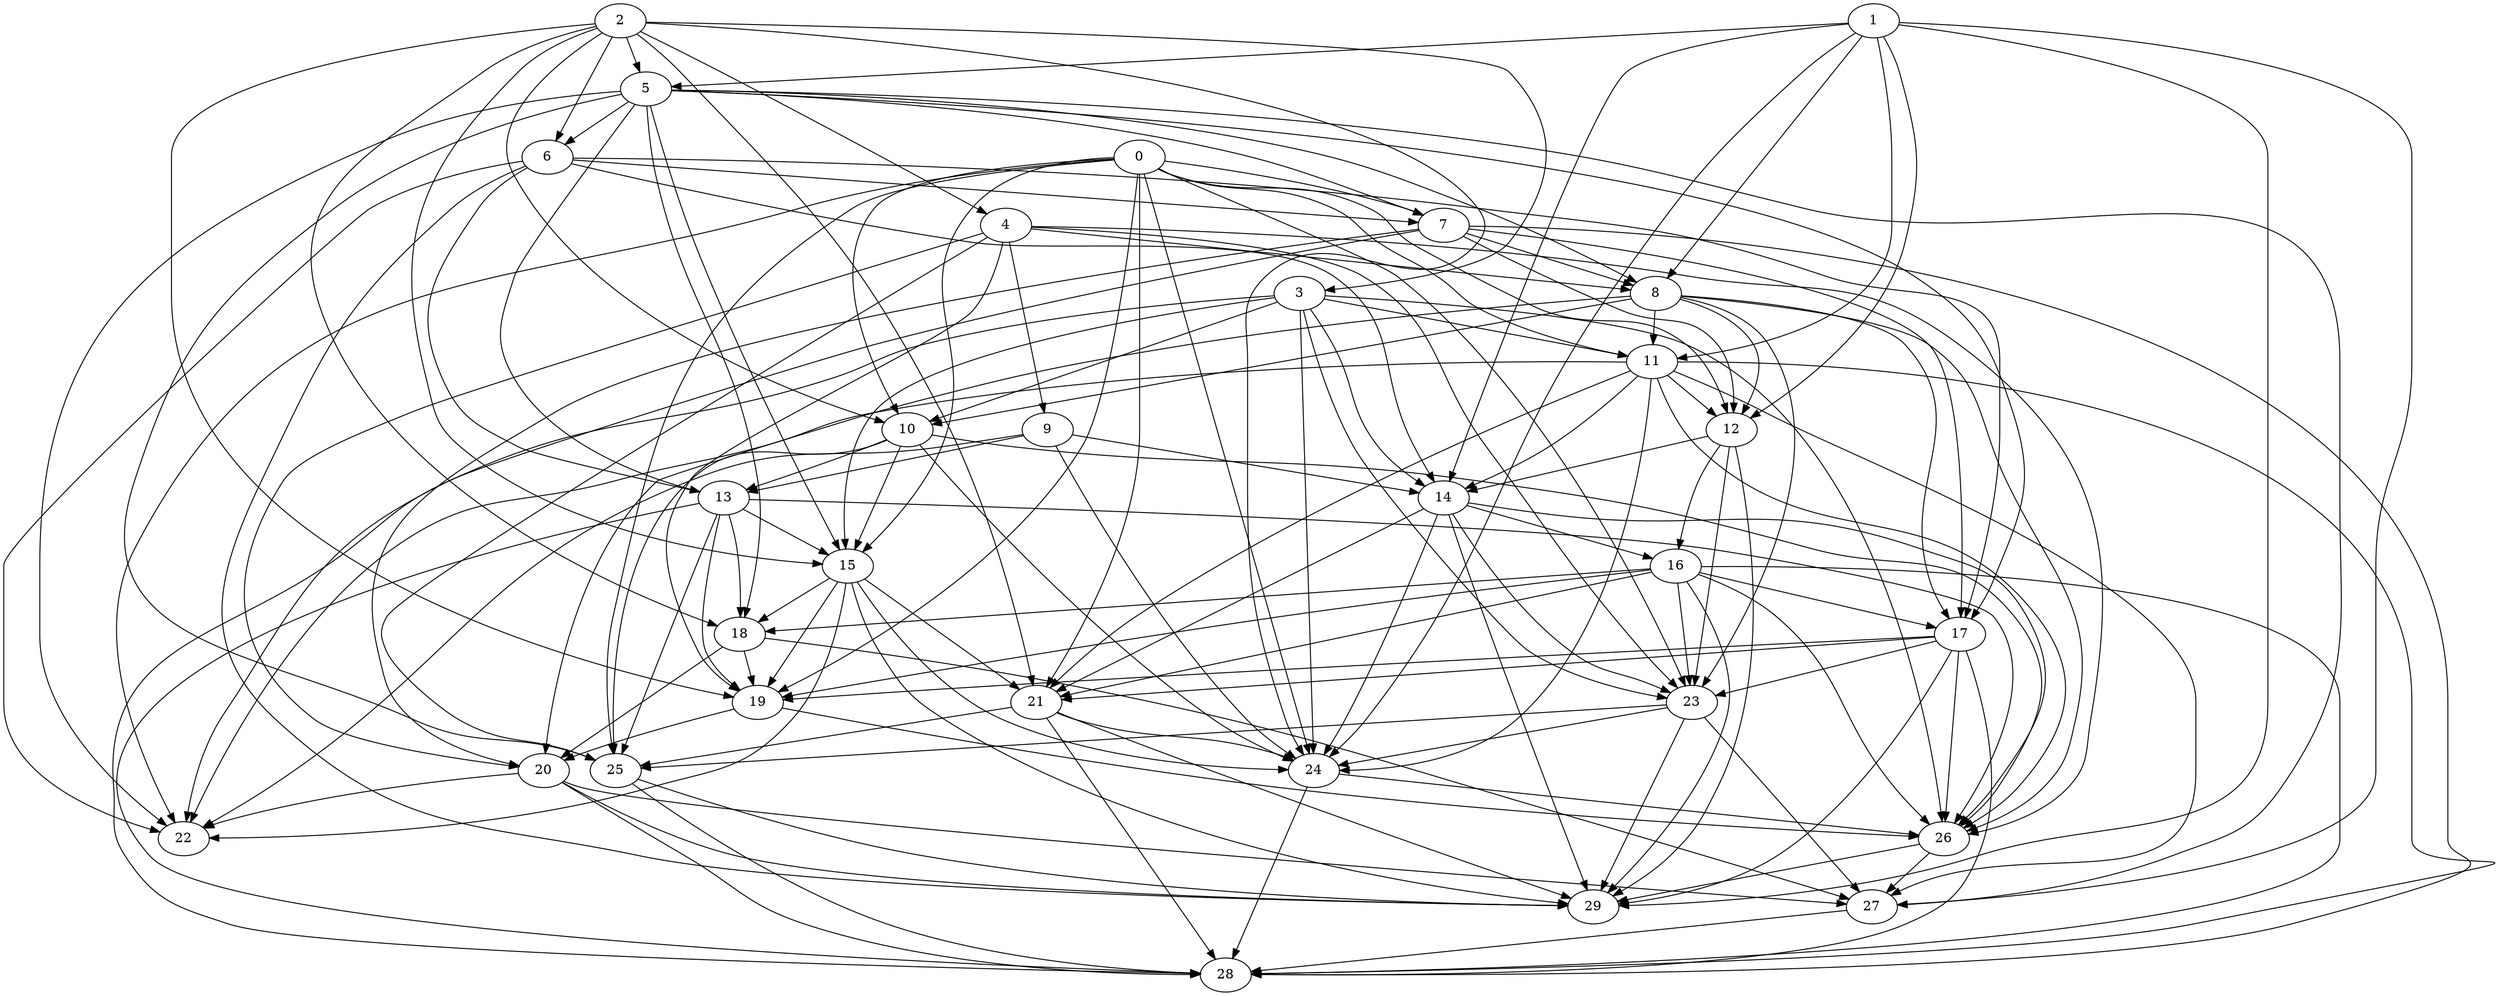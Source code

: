 digraph "Random_Nodes_30_Density_5.00_CCR_9.90_WeightType_Random_Homogeneous-2" {
2 [Weight=5];
1 [Weight=7];
5 [Weight=6];
0 [Weight=9];
6 [Weight=2];
7 [Weight=9];
4 [Weight=7];
3 [Weight=4];
8 [Weight=2];
11 [Weight=4];
10 [Weight=7];
9 [Weight=5];
12 [Weight=8];
13 [Weight=8];
14 [Weight=7];
15 [Weight=7];
16 [Weight=6];
17 [Weight=4];
23 [Weight=5];
18 [Weight=4];
21 [Weight=9];
19 [Weight=6];
24 [Weight=6];
20 [Weight=4];
26 [Weight=2];
25 [Weight=5];
27 [Weight=6];
28 [Weight=4];
22 [Weight=2];
29 [Weight=2];
9 -> 24 [Weight=9];
7 -> 22 [Weight=18];
6 -> 22 [Weight=18];
10 -> 25 [Weight=18];
8 -> 20 [Weight=11];
0 -> 12 [Weight=5];
9 -> 13 [Weight=11];
6 -> 17 [Weight=13];
17 -> 26 [Weight=5];
20 -> 27 [Weight=15];
16 -> 17 [Weight=4];
1 -> 8 [Weight=4];
21 -> 29 [Weight=4];
9 -> 22 [Weight=11];
2 -> 19 [Weight=5];
23 -> 27 [Weight=5];
0 -> 11 [Weight=16];
11 -> 27 [Weight=18];
5 -> 13 [Weight=7];
13 -> 28 [Weight=9];
17 -> 23 [Weight=5];
26 -> 27 [Weight=15];
1 -> 14 [Weight=11];
20 -> 28 [Weight=5];
0 -> 25 [Weight=11];
8 -> 11 [Weight=5];
15 -> 19 [Weight=18];
6 -> 29 [Weight=11];
2 -> 6 [Weight=9];
7 -> 12 [Weight=18];
2 -> 10 [Weight=5];
13 -> 25 [Weight=4];
25 -> 28 [Weight=18];
26 -> 29 [Weight=4];
18 -> 20 [Weight=15];
21 -> 25 [Weight=4];
5 -> 22 [Weight=16];
11 -> 22 [Weight=5];
2 -> 4 [Weight=11];
4 -> 8 [Weight=16];
5 -> 17 [Weight=5];
4 -> 9 [Weight=9];
2 -> 24 [Weight=13];
14 -> 16 [Weight=7];
25 -> 29 [Weight=15];
5 -> 6 [Weight=18];
15 -> 29 [Weight=7];
16 -> 26 [Weight=5];
4 -> 26 [Weight=13];
8 -> 26 [Weight=5];
24 -> 28 [Weight=13];
0 -> 19 [Weight=4];
12 -> 14 [Weight=15];
15 -> 22 [Weight=5];
11 -> 14 [Weight=9];
1 -> 29 [Weight=9];
27 -> 28 [Weight=7];
14 -> 26 [Weight=9];
0 -> 10 [Weight=18];
1 -> 5 [Weight=4];
3 -> 15 [Weight=7];
13 -> 26 [Weight=13];
0 -> 23 [Weight=4];
3 -> 10 [Weight=11];
12 -> 29 [Weight=5];
2 -> 15 [Weight=18];
7 -> 20 [Weight=15];
4 -> 23 [Weight=16];
6 -> 13 [Weight=4];
8 -> 10 [Weight=9];
2 -> 3 [Weight=18];
18 -> 19 [Weight=5];
5 -> 7 [Weight=18];
2 -> 5 [Weight=16];
0 -> 15 [Weight=18];
12 -> 16 [Weight=5];
23 -> 29 [Weight=7];
2 -> 18 [Weight=18];
10 -> 13 [Weight=13];
2 -> 21 [Weight=4];
17 -> 21 [Weight=9];
6 -> 14 [Weight=7];
7 -> 17 [Weight=11];
10 -> 24 [Weight=16];
17 -> 19 [Weight=5];
23 -> 25 [Weight=5];
5 -> 8 [Weight=16];
3 -> 24 [Weight=7];
5 -> 18 [Weight=13];
16 -> 19 [Weight=7];
16 -> 28 [Weight=11];
16 -> 21 [Weight=9];
11 -> 21 [Weight=9];
3 -> 11 [Weight=7];
16 -> 23 [Weight=7];
14 -> 23 [Weight=15];
20 -> 22 [Weight=15];
1 -> 24 [Weight=16];
1 -> 11 [Weight=15];
11 -> 12 [Weight=5];
10 -> 15 [Weight=11];
15 -> 24 [Weight=11];
4 -> 25 [Weight=11];
16 -> 18 [Weight=7];
19 -> 20 [Weight=11];
6 -> 7 [Weight=5];
0 -> 24 [Weight=15];
17 -> 28 [Weight=13];
21 -> 28 [Weight=9];
21 -> 24 [Weight=7];
5 -> 27 [Weight=9];
16 -> 29 [Weight=13];
7 -> 28 [Weight=16];
8 -> 12 [Weight=7];
17 -> 29 [Weight=7];
10 -> 26 [Weight=7];
24 -> 26 [Weight=5];
7 -> 8 [Weight=18];
0 -> 21 [Weight=11];
0 -> 22 [Weight=9];
8 -> 23 [Weight=5];
11 -> 28 [Weight=4];
15 -> 18 [Weight=7];
13 -> 18 [Weight=11];
14 -> 24 [Weight=11];
23 -> 24 [Weight=15];
3 -> 14 [Weight=18];
11 -> 26 [Weight=15];
20 -> 29 [Weight=16];
11 -> 24 [Weight=7];
13 -> 19 [Weight=18];
4 -> 19 [Weight=11];
3 -> 28 [Weight=9];
1 -> 27 [Weight=11];
0 -> 7 [Weight=13];
19 -> 26 [Weight=15];
3 -> 23 [Weight=11];
4 -> 20 [Weight=13];
9 -> 14 [Weight=11];
1 -> 12 [Weight=18];
15 -> 21 [Weight=18];
14 -> 29 [Weight=11];
14 -> 21 [Weight=11];
12 -> 23 [Weight=11];
3 -> 26 [Weight=13];
8 -> 17 [Weight=9];
5 -> 15 [Weight=18];
13 -> 15 [Weight=15];
5 -> 25 [Weight=9];
18 -> 27 [Weight=16];
}

